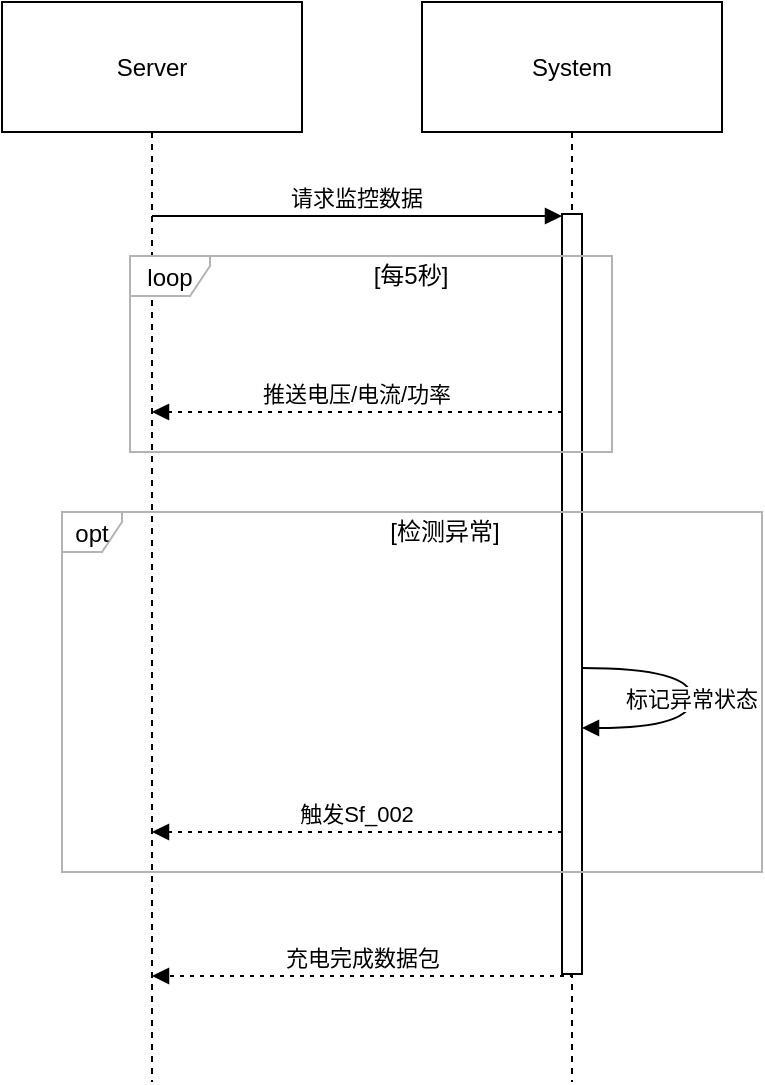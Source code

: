 <mxfile version="26.2.13">
  <diagram name="第 1 页" id="5hclALBQlh2AVa7bqb6c">
    <mxGraphModel dx="869" dy="518" grid="1" gridSize="10" guides="1" tooltips="1" connect="1" arrows="1" fold="1" page="1" pageScale="1" pageWidth="827" pageHeight="1169" math="0" shadow="0">
      <root>
        <mxCell id="0" />
        <mxCell id="1" parent="0" />
        <mxCell id="oUzpK6lNwrvoFPWii74J-1" value="Server" style="shape=umlLifeline;perimeter=lifelinePerimeter;whiteSpace=wrap;container=1;dropTarget=0;collapsible=0;recursiveResize=0;outlineConnect=0;portConstraint=eastwest;newEdgeStyle={&quot;edgeStyle&quot;:&quot;elbowEdgeStyle&quot;,&quot;elbow&quot;:&quot;vertical&quot;,&quot;curved&quot;:0,&quot;rounded&quot;:0};size=65;" vertex="1" parent="1">
          <mxGeometry x="224" y="40" width="150" height="540" as="geometry" />
        </mxCell>
        <mxCell id="oUzpK6lNwrvoFPWii74J-2" value="System" style="shape=umlLifeline;perimeter=lifelinePerimeter;whiteSpace=wrap;container=1;dropTarget=0;collapsible=0;recursiveResize=0;outlineConnect=0;portConstraint=eastwest;newEdgeStyle={&quot;edgeStyle&quot;:&quot;elbowEdgeStyle&quot;,&quot;elbow&quot;:&quot;vertical&quot;,&quot;curved&quot;:0,&quot;rounded&quot;:0};size=65;" vertex="1" parent="1">
          <mxGeometry x="434" y="40" width="150" height="540" as="geometry" />
        </mxCell>
        <mxCell id="oUzpK6lNwrvoFPWii74J-3" value="" style="points=[];perimeter=orthogonalPerimeter;outlineConnect=0;targetShapes=umlLifeline;portConstraint=eastwest;newEdgeStyle={&quot;edgeStyle&quot;:&quot;elbowEdgeStyle&quot;,&quot;elbow&quot;:&quot;vertical&quot;,&quot;curved&quot;:0,&quot;rounded&quot;:0}" vertex="1" parent="oUzpK6lNwrvoFPWii74J-2">
          <mxGeometry x="70" y="106" width="10" height="380" as="geometry" />
        </mxCell>
        <mxCell id="oUzpK6lNwrvoFPWii74J-4" value="loop" style="shape=umlFrame;pointerEvents=0;dropTarget=0;strokeColor=#B3B3B3;height=20;width=40" vertex="1" parent="1">
          <mxGeometry x="288" y="167" width="241" height="98" as="geometry" />
        </mxCell>
        <mxCell id="oUzpK6lNwrvoFPWii74J-5" value="[每5秒]" style="text;strokeColor=none;fillColor=none;align=center;verticalAlign=middle;whiteSpace=wrap;" vertex="1" parent="oUzpK6lNwrvoFPWii74J-4">
          <mxGeometry x="40" width="201" height="20" as="geometry" />
        </mxCell>
        <mxCell id="oUzpK6lNwrvoFPWii74J-6" value="opt" style="shape=umlFrame;pointerEvents=0;dropTarget=0;strokeColor=#B3B3B3;height=20;width=30" vertex="1" parent="1">
          <mxGeometry x="254" y="295" width="350" height="180" as="geometry" />
        </mxCell>
        <mxCell id="oUzpK6lNwrvoFPWii74J-7" value="[检测异常]" style="text;strokeColor=none;fillColor=none;align=center;verticalAlign=middle;whiteSpace=wrap;" vertex="1" parent="oUzpK6lNwrvoFPWii74J-6">
          <mxGeometry x="33.228" width="316.772" height="20" as="geometry" />
        </mxCell>
        <mxCell id="oUzpK6lNwrvoFPWii74J-10" value="请求监控数据" style="verticalAlign=bottom;edgeStyle=elbowEdgeStyle;elbow=vertical;curved=0;rounded=0;endArrow=block;" edge="1" parent="1" source="oUzpK6lNwrvoFPWii74J-1" target="oUzpK6lNwrvoFPWii74J-3">
          <mxGeometry relative="1" as="geometry">
            <Array as="points">
              <mxPoint x="411" y="147" />
            </Array>
          </mxGeometry>
        </mxCell>
        <mxCell id="oUzpK6lNwrvoFPWii74J-11" value="推送电压/电流/功率" style="verticalAlign=bottom;edgeStyle=elbowEdgeStyle;elbow=vertical;curved=0;rounded=0;dashed=1;dashPattern=2 3;endArrow=block;" edge="1" parent="1" source="oUzpK6lNwrvoFPWii74J-3" target="oUzpK6lNwrvoFPWii74J-1">
          <mxGeometry relative="1" as="geometry">
            <Array as="points">
              <mxPoint x="414" y="245" />
            </Array>
          </mxGeometry>
        </mxCell>
        <mxCell id="oUzpK6lNwrvoFPWii74J-12" value="标记异常状态" style="curved=1;endArrow=block;rounded=0;" edge="1" parent="1" source="oUzpK6lNwrvoFPWii74J-3" target="oUzpK6lNwrvoFPWii74J-3">
          <mxGeometry relative="1" as="geometry">
            <Array as="points">
              <mxPoint x="569" y="373" />
              <mxPoint x="569" y="403" />
            </Array>
          </mxGeometry>
        </mxCell>
        <mxCell id="oUzpK6lNwrvoFPWii74J-13" value="触发Sf_002" style="verticalAlign=bottom;edgeStyle=elbowEdgeStyle;elbow=vertical;curved=0;rounded=0;dashed=1;dashPattern=2 3;endArrow=block;" edge="1" parent="1" source="oUzpK6lNwrvoFPWii74J-3" target="oUzpK6lNwrvoFPWii74J-1">
          <mxGeometry relative="1" as="geometry">
            <Array as="points">
              <mxPoint x="414" y="455" />
            </Array>
          </mxGeometry>
        </mxCell>
        <mxCell id="oUzpK6lNwrvoFPWii74J-14" value="充电完成数据包" style="verticalAlign=bottom;edgeStyle=elbowEdgeStyle;elbow=vertical;curved=0;rounded=0;dashed=1;dashPattern=2 3;endArrow=block;" edge="1" parent="1" source="oUzpK6lNwrvoFPWii74J-3" target="oUzpK6lNwrvoFPWii74J-1">
          <mxGeometry relative="1" as="geometry">
            <Array as="points">
              <mxPoint x="414" y="527" />
            </Array>
          </mxGeometry>
        </mxCell>
      </root>
    </mxGraphModel>
  </diagram>
</mxfile>
